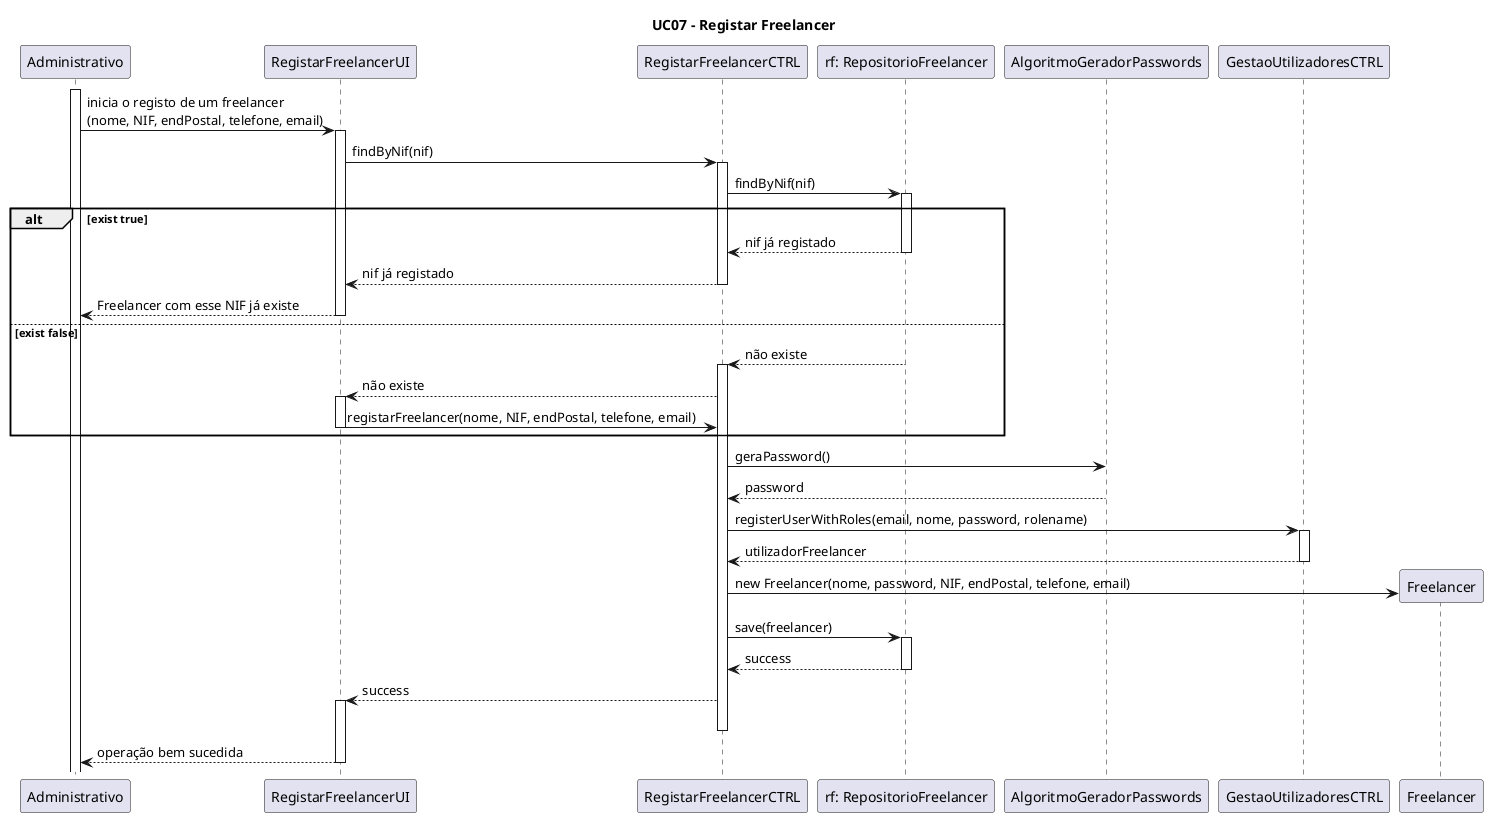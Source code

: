 @startuml

title UC07 - Registar Freelancer

participant "Administrativo" as Administrativo
participant "RegistarFreelancerUI" as RegistarFreelancerUI
participant "RegistarFreelancerCTRL" as RegistarFreelancerCTRL
participant "rf: RepositorioFreelancer" as RepositorioFreelancer

activate Administrativo
Administrativo -> RegistarFreelancerUI : inicia o registo de um freelancer \n(nome, NIF, endPostal, telefone, email)
activate RegistarFreelancerUI
RegistarFreelancerUI -> RegistarFreelancerCTRL: findByNif(nif)
activate RegistarFreelancerCTRL
RegistarFreelancerCTRL -> RepositorioFreelancer: findByNif(nif)
activate RepositorioFreelancer
alt exist true
    RepositorioFreelancer --> RegistarFreelancerCTRL: nif já registado
    deactivate RepositorioFreelancer
    RegistarFreelancerCTRL --> RegistarFreelancerUI: nif já registado
    deactivate RegistarFreelancerCTRL
    RegistarFreelancerUI --> Administrativo: Freelancer com esse NIF já existe
    deactivate RegistarFreelancerUI

else exist false
    RepositorioFreelancer --> RegistarFreelancerCTRL: não existe
    activate RegistarFreelancerCTRL
    RegistarFreelancerCTRL --> RegistarFreelancerUI: não existe
    activate RegistarFreelancerUI
    RegistarFreelancerUI -> RegistarFreelancerCTRL: registarFreelancer(nome, NIF, endPostal, telefone, email)
    deactivate RegistarFreelancerUI
    
end

RegistarFreelancerCTRL -> AlgoritmoGeradorPasswords: geraPassword()
AlgoritmoGeradorPasswords --> RegistarFreelancerCTRL: password 

RegistarFreelancerCTRL -> GestaoUtilizadoresCTRL: registerUserWithRoles(email, nome, password, rolename)
activate GestaoUtilizadoresCTRL
GestaoUtilizadoresCTRL --> RegistarFreelancerCTRL: utilizadorFreelancer
deactivate GestaoUtilizadoresCTRL
create Freelancer
RegistarFreelancerCTRL -> Freelancer: new Freelancer(nome, password, NIF, endPostal, telefone, email)
RegistarFreelancerCTRL -> RepositorioFreelancer: save(freelancer)
activate RepositorioFreelancer
RepositorioFreelancer --> RegistarFreelancerCTRL: success
deactivate RepositorioFreelancer
RegistarFreelancerCTRL --> RegistarFreelancerUI: success
activate RegistarFreelancerUI
deactivate RegistarFreelancerCTRL
RegistarFreelancerUI --> Administrativo: operação bem sucedida
deactivate RegistarFreelancerUI


@enduml
